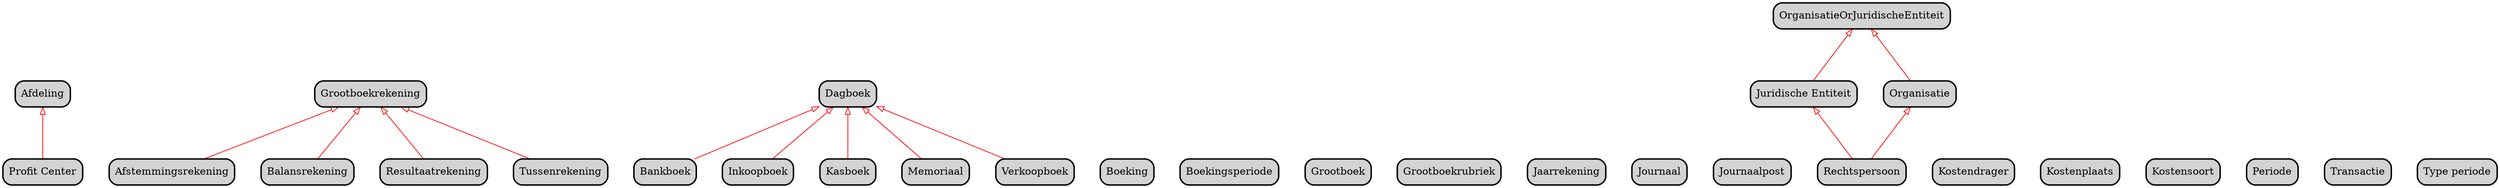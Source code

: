 digraph {
	graph [bgcolor=white,
		landscape=false,
		mode=ipsep,
		nodesep=0.5,
		outputorder=edgesfirst,
		overlap=voronoi,
		rank=same,
		rankdir=BT,
		ranksep=1,
		remincross=true
	];
	node [bgcolor=lightgray,
		label="\N",
		shape=box,
		style="rounded,filled,bold"
	];
	edge [color=black,
		len=4
	];
	4109969044283413085	[label=Afdeling];
	4109969044283413086	[label=Afstemmingsrekening];
	4109969044283413077	[label=Grootboekrekening];
	4109969044283413086 -> 4109969044283413077	[arrowhead=onormal,
		color=red,
		len=2];
	4109969044283413087	[label=Balansrekening];
	4109969044283413087 -> 4109969044283413077	[arrowhead=onormal,
		color=red,
		len=2];
	4109969044283413080	[label=Bankboek];
	4109969044283413083	[label=Dagboek];
	4109969044283413080 -> 4109969044283413083	[arrowhead=onormal,
		color=red,
		len=2];
	4109969044283413081	[label=Boeking];
	4109969044283413082	[label=Boekingsperiode];
	4109969044283413076	[label=Grootboek];
	238150469737362636	[label=Grootboekrubriek];
	238150469737362635	[label=Inkoopboek];
	238150469737362635 -> 4109969044283413083	[arrowhead=onormal,
		color=red,
		len=2];
	238150469737362634	[label=Jaarrekening];
	238150469737362633	[label=Journaal];
	238150469737362640	[label=Journaalpost];
	238150469737362639	[label="Juridische Entiteit"];
	238147171202478033	[label=OrganisatieOrJuridischeEntiteit];
	238150469737362639 -> 238147171202478033	[arrowhead=onormal,
		color=red,
		len=2];
	238150469737362638	[label=Kasboek];
	238150469737362638 -> 4109969044283413083	[arrowhead=onormal,
		color=red,
		len=2];
	238150469737362637	[label=Kostendrager];
	238150469737362628	[label=Kostenplaats];
	238150469737362627	[label=Kostensoort];
	238147171202478035	[label=Memoriaal];
	238147171202478035 -> 4109969044283413083	[arrowhead=onormal,
		color=red,
		len=2];
	238147171202478036	[label=Organisatie];
	238147171202478036 -> 238147171202478033	[arrowhead=onormal,
		color=red,
		len=2];
	238147171202478034	[label=Periode];
	238147171202478039	[label="Profit Center"];
	238147171202478039 -> 4109969044283413085	[arrowhead=onormal,
		color=red,
		len=2];
	238147171202478040	[label=Rechtspersoon];
	238147171202478040 -> 238150469737362639	[arrowhead=onormal,
		color=red,
		len=2];
	238147171202478040 -> 238147171202478036	[arrowhead=onormal,
		color=red,
		len=2];
	238147171202478037	[label=Resultaatrekening];
	238147171202478037 -> 4109969044283413077	[arrowhead=onormal,
		color=red,
		len=2];
	238147171202478038	[label=Transactie];
	238147171202478043	[label=Tussenrekening];
	238147171202478043 -> 4109969044283413077	[arrowhead=onormal,
		color=red,
		len=2];
	238147171202478044	[label="Type periode"];
	238148270714106278	[label=Verkoopboek];
	238148270714106278 -> 4109969044283413083	[arrowhead=onormal,
		color=red,
		len=2];
}
